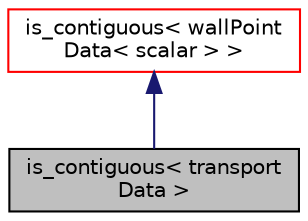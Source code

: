 digraph "is_contiguous&lt; transportData &gt;"
{
  bgcolor="transparent";
  edge [fontname="Helvetica",fontsize="10",labelfontname="Helvetica",labelfontsize="10"];
  node [fontname="Helvetica",fontsize="10",shape=record];
  Node1 [label="is_contiguous\< transport\lData \>",height=0.2,width=0.4,color="black", fillcolor="grey75", style="filled" fontcolor="black"];
  Node2 -> Node1 [dir="back",color="midnightblue",fontsize="10",style="solid",fontname="Helvetica"];
  Node2 [label="is_contiguous\< wallPoint\lData\< scalar \> \>",height=0.2,width=0.4,color="red",URL="$structFoam_1_1is__contiguous.html"];
}
